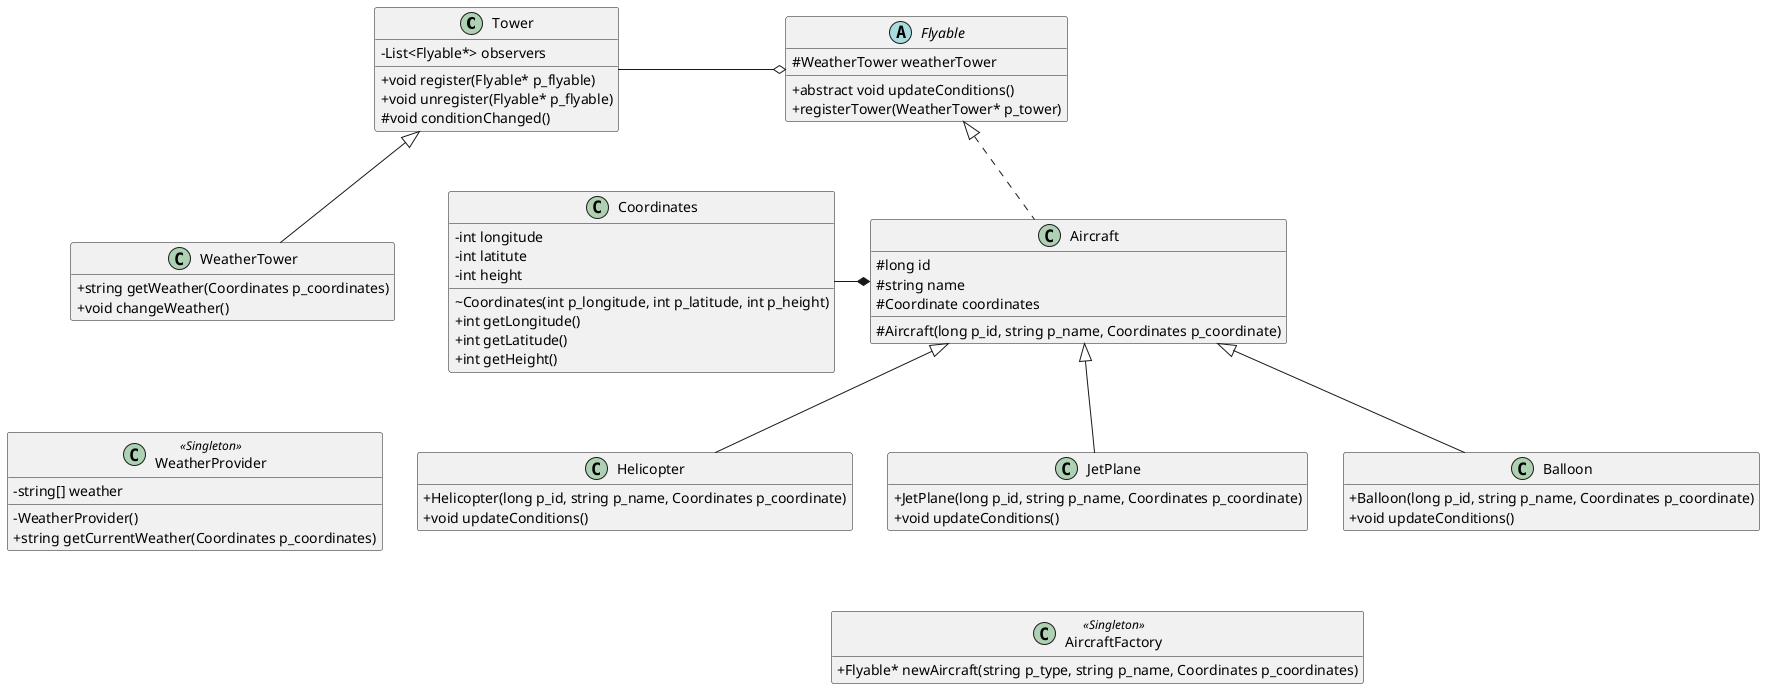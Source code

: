 @startuml
skinparam classAttributeIconSize 0
hide empty members
class Tower
{
- List<Flyable*> observers
+void register(Flyable* p_flyable)
+void unregister(Flyable* p_flyable)
#void conditionChanged()
}

class WeatherTower
{
+string getWeather(Coordinates p_coordinates)
+void changeWeather()
}

class WeatherProvider <<Singleton>>
{
-string[] weather
-WeatherProvider()
+string getCurrentWeather(Coordinates p_coordinates)
}

class Coordinates
{
-int longitude
-int latitute
-int height
~Coordinates(int p_longitude, int p_latitude, int p_height)
+int getLongitude()
+int getLatitude()
+int getHeight()
}

class Aircraft
{
#long id
#string name
#Coordinate coordinates
#Aircraft(long p_id, string p_name, Coordinates p_coordinate)
}

abstract Flyable
{
#WeatherTower weatherTower
+abstract void updateConditions()
+registerTower(WeatherTower* p_tower)
}

class Helicopter
{
+Helicopter(long p_id, string p_name, Coordinates p_coordinate)
+void updateConditions()
}

class JetPlane
{
+JetPlane(long p_id, string p_name, Coordinates p_coordinate)
+void updateConditions()
}

class Balloon
{
+Balloon(long p_id, string p_name, Coordinates p_coordinate)
+void updateConditions()
}

class AircraftFactory <<Singleton>>
{
+Flyable* newAircraft(string p_type, string p_name, Coordinates p_coordinates)
}

Tower <|-- WeatherTower
Tower -o Flyable
Coordinates -* Aircraft
Flyable <|.. Aircraft 
Aircraft <|-- Helicopter
Aircraft <|-- JetPlane
Aircraft <|-- Balloon

JetPlane -[hidden]- AircraftFactory
WeatherTower -[hidden]- WeatherProvider

@enduml

